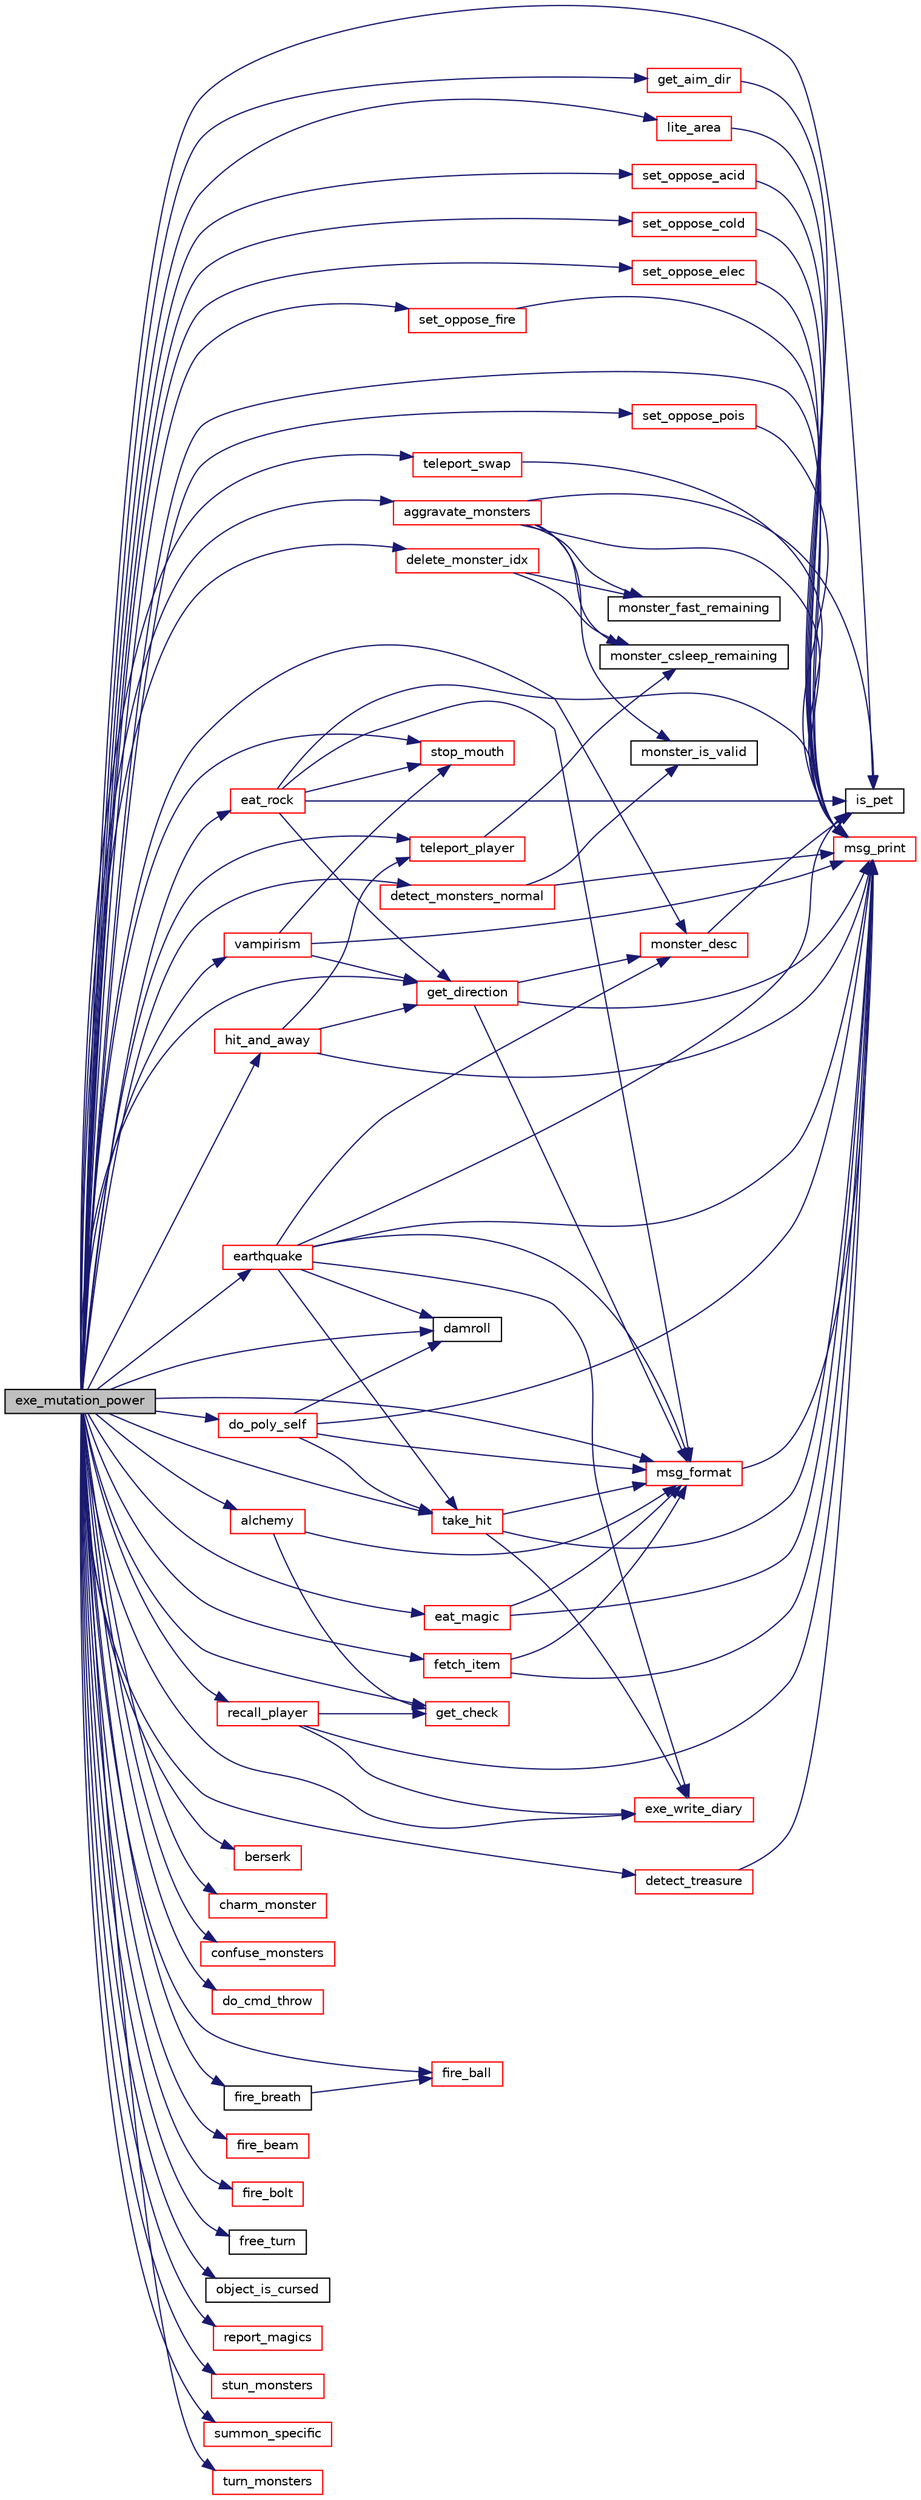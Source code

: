 digraph "exe_mutation_power"
{
 // LATEX_PDF_SIZE
  edge [fontname="Helvetica",fontsize="10",labelfontname="Helvetica",labelfontsize="10"];
  node [fontname="Helvetica",fontsize="10",shape=record];
  rankdir="LR";
  Node1 [label="exe_mutation_power",height=0.2,width=0.4,color="black", fillcolor="grey75", style="filled", fontcolor="black",tooltip="突然変異のレイシャル効果実装"];
  Node1 -> Node2 [color="midnightblue",fontsize="10",style="solid",fontname="Helvetica"];
  Node2 [label="aggravate_monsters",height=0.2,width=0.4,color="red", fillcolor="white", style="filled",URL="$spells-sight_8cpp.html#a38649e896637efab6c1c96d71f870948",tooltip="視界内モンスターを怒らせる処理 / Wake up all monsters, and speed up \"los\" monsters."];
  Node2 -> Node3 [color="midnightblue",fontsize="10",style="solid",fontname="Helvetica"];
  Node3 [label="is_pet",height=0.2,width=0.4,color="black", fillcolor="white", style="filled",URL="$monster-info_8cpp.html#aebc46d6af07e1e52621a83abf6eb4a62",tooltip=" "];
  Node2 -> Node4 [color="midnightblue",fontsize="10",style="solid",fontname="Helvetica"];
  Node4 [label="monster_csleep_remaining",height=0.2,width=0.4,color="black", fillcolor="white", style="filled",URL="$monster-status_8cpp.html#ab13b269031a5b7b139713c537bbfe706",tooltip=" "];
  Node2 -> Node5 [color="midnightblue",fontsize="10",style="solid",fontname="Helvetica"];
  Node5 [label="monster_fast_remaining",height=0.2,width=0.4,color="black", fillcolor="white", style="filled",URL="$monster-status_8cpp.html#a6aef132d11ecd821ee1c1ddb63fd6081",tooltip=" "];
  Node2 -> Node6 [color="midnightblue",fontsize="10",style="solid",fontname="Helvetica"];
  Node6 [label="monster_is_valid",height=0.2,width=0.4,color="black", fillcolor="white", style="filled",URL="$monster-status_8cpp.html#a0f7201c5a9c7997732968dbdd75a5066",tooltip=" "];
  Node2 -> Node7 [color="midnightblue",fontsize="10",style="solid",fontname="Helvetica"];
  Node7 [label="msg_print",height=0.2,width=0.4,color="red", fillcolor="white", style="filled",URL="$display-messages_8cpp.html#a826c4e655c4e825175fc7e78d22d6f8f",tooltip="@briefOutput a message to the top line of the screen."];
  Node1 -> Node1890 [color="midnightblue",fontsize="10",style="solid",fontname="Helvetica"];
  Node1890 [label="alchemy",height=0.2,width=0.4,color="red", fillcolor="white", style="filled",URL="$spells-sorcery_8cpp.html#a6cdb24d97057728bc1fa0484c8dfb77d",tooltip="アイテムの価値に応じた錬金術処理 / Turns an object into gold, gain some of its value in a shop"];
  Node1890 -> Node736 [color="midnightblue",fontsize="10",style="solid",fontname="Helvetica"];
  Node736 [label="get_check",height=0.2,width=0.4,color="red", fillcolor="white", style="filled",URL="$asking-player_8cpp.html#aa4ba425d5e56a3b73b8b4fab36ae998f",tooltip=" "];
  Node1890 -> Node395 [color="midnightblue",fontsize="10",style="solid",fontname="Helvetica"];
  Node395 [label="msg_format",height=0.2,width=0.4,color="red", fillcolor="white", style="filled",URL="$display-messages_8cpp.html#a6ed9d22f518e08be86392d6b59fe1e95",tooltip=" "];
  Node395 -> Node7 [color="midnightblue",fontsize="10",style="solid",fontname="Helvetica"];
  Node1 -> Node1713 [color="midnightblue",fontsize="10",style="solid",fontname="Helvetica"];
  Node1713 [label="berserk",height=0.2,width=0.4,color="red", fillcolor="white", style="filled",URL="$spells-status_8cpp.html#aae9a0980e97bd173f6040909d6e66097",tooltip=" "];
  Node1 -> Node1893 [color="midnightblue",fontsize="10",style="solid",fontname="Helvetica"];
  Node1893 [label="charm_monster",height=0.2,width=0.4,color="red", fillcolor="white", style="filled",URL="$spells-charm_8cpp.html#a89710b267e0fabc8eee195e43b726c7e",tooltip="チャーム・モンスター(1体)"];
  Node1 -> Node1771 [color="midnightblue",fontsize="10",style="solid",fontname="Helvetica"];
  Node1771 [label="confuse_monsters",height=0.2,width=0.4,color="red", fillcolor="white", style="filled",URL="$spells-sight_8cpp.html#a91d8f0ee8b930d75a0856fbb1be6b08e",tooltip="パニック・モンスター効果(プレイヤー視界範囲内) / Confuse monsters"];
  Node1 -> Node314 [color="midnightblue",fontsize="10",style="solid",fontname="Helvetica"];
  Node314 [label="damroll",height=0.2,width=0.4,color="black", fillcolor="white", style="filled",URL="$z-rand_8cpp.html#ab6e70da7e57e1a2b64363b1f94f1284e",tooltip=" "];
  Node1 -> Node843 [color="midnightblue",fontsize="10",style="solid",fontname="Helvetica"];
  Node843 [label="delete_monster_idx",height=0.2,width=0.4,color="red", fillcolor="white", style="filled",URL="$monster-remover_8cpp.html#ac8b891780a86e2dfe2ef96bed8a9684d",tooltip="モンスター配列からモンスターを消去する / Delete a monster by index."];
  Node843 -> Node4 [color="midnightblue",fontsize="10",style="solid",fontname="Helvetica"];
  Node843 -> Node5 [color="midnightblue",fontsize="10",style="solid",fontname="Helvetica"];
  Node1 -> Node1635 [color="midnightblue",fontsize="10",style="solid",fontname="Helvetica"];
  Node1635 [label="detect_monsters_normal",height=0.2,width=0.4,color="red", fillcolor="white", style="filled",URL="$spells-detection_8cpp.html#ae2bce83dafe11d685dbec1ff1cc06a11",tooltip="一般のモンスターを感知する / Detect all \"normal\" monsters on the current panel"];
  Node1635 -> Node6 [color="midnightblue",fontsize="10",style="solid",fontname="Helvetica"];
  Node1635 -> Node7 [color="midnightblue",fontsize="10",style="solid",fontname="Helvetica"];
  Node1 -> Node1642 [color="midnightblue",fontsize="10",style="solid",fontname="Helvetica"];
  Node1642 [label="detect_treasure",height=0.2,width=0.4,color="red", fillcolor="white", style="filled",URL="$spells-detection_8cpp.html#aa71f9caef58a5843c72a78e6bd5d3644",tooltip="プレイヤー周辺の地形財宝を感知する / Detect any treasure on the current panel"];
  Node1642 -> Node7 [color="midnightblue",fontsize="10",style="solid",fontname="Helvetica"];
  Node1 -> Node1831 [color="midnightblue",fontsize="10",style="solid",fontname="Helvetica"];
  Node1831 [label="do_cmd_throw",height=0.2,width=0.4,color="red", fillcolor="white", style="filled",URL="$cmd-throw_8cpp.html#ad5a2694d677c498bbc88091785b50605",tooltip="投射処理メインルーチン / Throw an object from the pack or floor."];
  Node1 -> Node1043 [color="midnightblue",fontsize="10",style="solid",fontname="Helvetica"];
  Node1043 [label="do_poly_self",height=0.2,width=0.4,color="red", fillcolor="white", style="filled",URL="$shape-changer_8cpp.html#af84e97990b1c8085f7c334b2b4b13f42",tooltip=" "];
  Node1043 -> Node314 [color="midnightblue",fontsize="10",style="solid",fontname="Helvetica"];
  Node1043 -> Node395 [color="midnightblue",fontsize="10",style="solid",fontname="Helvetica"];
  Node1043 -> Node7 [color="midnightblue",fontsize="10",style="solid",fontname="Helvetica"];
  Node1043 -> Node860 [color="midnightblue",fontsize="10",style="solid",fontname="Helvetica"];
  Node860 [label="take_hit",height=0.2,width=0.4,color="red", fillcolor="white", style="filled",URL="$player-damage_8cpp.html#a2156a4943ea756a2fdab62f5ad9fa689",tooltip=" "];
  Node860 -> Node648 [color="midnightblue",fontsize="10",style="solid",fontname="Helvetica"];
  Node648 [label="exe_write_diary",height=0.2,width=0.4,color="red", fillcolor="white", style="filled",URL="$write-diary_8cpp.html#a22a7081309e37aa6eed6270bae811b79",tooltip="日記にメッセージを追加する / Take note to the diary."];
  Node860 -> Node395 [color="midnightblue",fontsize="10",style="solid",fontname="Helvetica"];
  Node860 -> Node7 [color="midnightblue",fontsize="10",style="solid",fontname="Helvetica"];
  Node1 -> Node838 [color="midnightblue",fontsize="10",style="solid",fontname="Helvetica"];
  Node838 [label="earthquake",height=0.2,width=0.4,color="red", fillcolor="white", style="filled",URL="$earthquake_8cpp.html#a4a15dee61fb87d5626fe62976ce85be2",tooltip="地震処理 Induce an \"earthquake\" of the given radius at the given location."];
  Node838 -> Node314 [color="midnightblue",fontsize="10",style="solid",fontname="Helvetica"];
  Node838 -> Node648 [color="midnightblue",fontsize="10",style="solid",fontname="Helvetica"];
  Node838 -> Node3 [color="midnightblue",fontsize="10",style="solid",fontname="Helvetica"];
  Node838 -> Node471 [color="midnightblue",fontsize="10",style="solid",fontname="Helvetica"];
  Node471 [label="monster_desc",height=0.2,width=0.4,color="red", fillcolor="white", style="filled",URL="$monster-describer_8cpp.html#a14a84921133374dd6cd2b6ead8c1bc51",tooltip="モンスターの呼称を作成する / Build a string describing a monster in some way."];
  Node471 -> Node3 [color="midnightblue",fontsize="10",style="solid",fontname="Helvetica"];
  Node838 -> Node395 [color="midnightblue",fontsize="10",style="solid",fontname="Helvetica"];
  Node838 -> Node7 [color="midnightblue",fontsize="10",style="solid",fontname="Helvetica"];
  Node838 -> Node860 [color="midnightblue",fontsize="10",style="solid",fontname="Helvetica"];
  Node1 -> Node2025 [color="midnightblue",fontsize="10",style="solid",fontname="Helvetica"];
  Node2025 [label="eat_magic",height=0.2,width=0.4,color="red", fillcolor="white", style="filled",URL="$mind-mage_8cpp.html#aa5ccfdbf3aa06956f929153e9aa24790",tooltip="魔力喰い処理"];
  Node2025 -> Node395 [color="midnightblue",fontsize="10",style="solid",fontname="Helvetica"];
  Node2025 -> Node7 [color="midnightblue",fontsize="10",style="solid",fontname="Helvetica"];
  Node1 -> Node2027 [color="midnightblue",fontsize="10",style="solid",fontname="Helvetica"];
  Node2027 [label="eat_rock",height=0.2,width=0.4,color="red", fillcolor="white", style="filled",URL="$mutation-techniques_8cpp.html#a3e245c95b31e183f9b215fd4f91b88d9",tooltip="突然変異でのみ得ることができる特殊能力処理"];
  Node2027 -> Node1864 [color="midnightblue",fontsize="10",style="solid",fontname="Helvetica"];
  Node1864 [label="get_direction",height=0.2,width=0.4,color="red", fillcolor="white", style="filled",URL="$target-getter_8cpp.html#ac0f7cfda9cc6ea4a0386cac0745b2273",tooltip=" "];
  Node1864 -> Node471 [color="midnightblue",fontsize="10",style="solid",fontname="Helvetica"];
  Node1864 -> Node395 [color="midnightblue",fontsize="10",style="solid",fontname="Helvetica"];
  Node1864 -> Node7 [color="midnightblue",fontsize="10",style="solid",fontname="Helvetica"];
  Node2027 -> Node3 [color="midnightblue",fontsize="10",style="solid",fontname="Helvetica"];
  Node2027 -> Node395 [color="midnightblue",fontsize="10",style="solid",fontname="Helvetica"];
  Node2027 -> Node7 [color="midnightblue",fontsize="10",style="solid",fontname="Helvetica"];
  Node2027 -> Node2028 [color="midnightblue",fontsize="10",style="solid",fontname="Helvetica"];
  Node2028 [label="stop_mouth",height=0.2,width=0.4,color="red", fillcolor="white", style="filled",URL="$player-status_8cpp.html#ade8a430aa0b3212b3e8c057a4d05943f",tooltip="口を使う継続的な処理を中断する"];
  Node1 -> Node648 [color="midnightblue",fontsize="10",style="solid",fontname="Helvetica"];
  Node1 -> Node1897 [color="midnightblue",fontsize="10",style="solid",fontname="Helvetica"];
  Node1897 [label="fetch_item",height=0.2,width=0.4,color="red", fillcolor="white", style="filled",URL="$spells-fetcher_8cpp.html#a511a98f348296163f1a0bdfd6b9bae3b",tooltip="アイテム引き寄せ処理 / Fetch an item (teleport it right underneath the caster)"];
  Node1897 -> Node395 [color="midnightblue",fontsize="10",style="solid",fontname="Helvetica"];
  Node1897 -> Node7 [color="midnightblue",fontsize="10",style="solid",fontname="Helvetica"];
  Node1 -> Node974 [color="midnightblue",fontsize="10",style="solid",fontname="Helvetica"];
  Node974 [label="fire_ball",height=0.2,width=0.4,color="red", fillcolor="white", style="filled",URL="$spells-launcher_8cpp.html#a9c5b6430a190c4d961f6017a483fdcf2",tooltip="ボール系スペルの発動 / Cast a ball spell"];
  Node1 -> Node977 [color="midnightblue",fontsize="10",style="solid",fontname="Helvetica"];
  Node977 [label="fire_beam",height=0.2,width=0.4,color="red", fillcolor="white", style="filled",URL="$spells-launcher_8cpp.html#a668ad35122f82691e97074533dbc8b5c",tooltip="ビーム系スペルの発動 / Cast a beam spell."];
  Node1 -> Node1644 [color="midnightblue",fontsize="10",style="solid",fontname="Helvetica"];
  Node1644 [label="fire_bolt",height=0.2,width=0.4,color="red", fillcolor="white", style="filled",URL="$spells-launcher_8cpp.html#a9a380a888575bc7482cf32a7ec133778",tooltip="ボルト系スペルの発動 / Cast a bolt spell."];
  Node1 -> Node2029 [color="midnightblue",fontsize="10",style="solid",fontname="Helvetica"];
  Node2029 [label="fire_breath",height=0.2,width=0.4,color="black", fillcolor="white", style="filled",URL="$spells-launcher_8cpp.html#a27e010ab89af1e3d7baaa7df152a2692",tooltip="ブレス系スペルの発動 / Cast a breath spell"];
  Node2029 -> Node974 [color="midnightblue",fontsize="10",style="solid",fontname="Helvetica"];
  Node1 -> Node775 [color="midnightblue",fontsize="10",style="solid",fontname="Helvetica"];
  Node775 [label="free_turn",height=0.2,width=0.4,color="black", fillcolor="white", style="filled",URL="$player-status_8cpp.html#a66e3d8439c969c25980516bbf58c5cad",tooltip=" "];
  Node1 -> Node978 [color="midnightblue",fontsize="10",style="solid",fontname="Helvetica"];
  Node978 [label="get_aim_dir",height=0.2,width=0.4,color="red", fillcolor="white", style="filled",URL="$target-getter_8cpp.html#a5efdb5caced3e95405ab037368629942",tooltip=" "];
  Node978 -> Node7 [color="midnightblue",fontsize="10",style="solid",fontname="Helvetica"];
  Node1 -> Node736 [color="midnightblue",fontsize="10",style="solid",fontname="Helvetica"];
  Node1 -> Node1864 [color="midnightblue",fontsize="10",style="solid",fontname="Helvetica"];
  Node1 -> Node2030 [color="midnightblue",fontsize="10",style="solid",fontname="Helvetica"];
  Node2030 [label="hit_and_away",height=0.2,width=0.4,color="red", fillcolor="white", style="filled",URL="$mind-warrior_8cpp.html#afc4f182d772ec45fd47cf9a74e7fe12c",tooltip="戦士と盗賊における、ヒット＆アウェイのレイシャルパワー/突然変異"];
  Node2030 -> Node1864 [color="midnightblue",fontsize="10",style="solid",fontname="Helvetica"];
  Node2030 -> Node7 [color="midnightblue",fontsize="10",style="solid",fontname="Helvetica"];
  Node2030 -> Node964 [color="midnightblue",fontsize="10",style="solid",fontname="Helvetica"];
  Node964 [label="teleport_player",height=0.2,width=0.4,color="red", fillcolor="white", style="filled",URL="$spells-teleport_8cpp.html#ab7dc77e5dccd8357b2058d9bcd352cde",tooltip="プレイヤーのテレポート処理メインルーチン"];
  Node964 -> Node4 [color="midnightblue",fontsize="10",style="solid",fontname="Helvetica"];
  Node1 -> Node3 [color="midnightblue",fontsize="10",style="solid",fontname="Helvetica"];
  Node1 -> Node1658 [color="midnightblue",fontsize="10",style="solid",fontname="Helvetica"];
  Node1658 [label="lite_area",height=0.2,width=0.4,color="red", fillcolor="white", style="filled",URL="$spells-lite_8cpp.html#a78cee093a3c7190cac79b36c36e200fc",tooltip="プレイヤー位置を中心にLITE_WEAK属性を通じた照明処理を行う / Hack – call light around the player Affect all monsters in the pr..."];
  Node1658 -> Node7 [color="midnightblue",fontsize="10",style="solid",fontname="Helvetica"];
  Node1 -> Node471 [color="midnightblue",fontsize="10",style="solid",fontname="Helvetica"];
  Node1 -> Node395 [color="midnightblue",fontsize="10",style="solid",fontname="Helvetica"];
  Node1 -> Node7 [color="midnightblue",fontsize="10",style="solid",fontname="Helvetica"];
  Node1 -> Node109 [color="midnightblue",fontsize="10",style="solid",fontname="Helvetica"];
  Node109 [label="object_is_cursed",height=0.2,width=0.4,color="black", fillcolor="white", style="filled",URL="$hook-checker_8cpp.html#ab645f4fa85a5f1c4f88497c0f98911d9",tooltip=" "];
  Node1 -> Node1667 [color="midnightblue",fontsize="10",style="solid",fontname="Helvetica"];
  Node1667 [label="recall_player",height=0.2,width=0.4,color="red", fillcolor="white", style="filled",URL="$spells-world_8cpp.html#acd1bf8acf03f4392bc78f8c170a23bc7",tooltip="プレイヤーの帰還発動及び中止処理 / Recall the player to town or dungeon"];
  Node1667 -> Node648 [color="midnightblue",fontsize="10",style="solid",fontname="Helvetica"];
  Node1667 -> Node736 [color="midnightblue",fontsize="10",style="solid",fontname="Helvetica"];
  Node1667 -> Node7 [color="midnightblue",fontsize="10",style="solid",fontname="Helvetica"];
  Node1 -> Node2031 [color="midnightblue",fontsize="10",style="solid",fontname="Helvetica"];
  Node2031 [label="report_magics",height=0.2,width=0.4,color="red", fillcolor="white", style="filled",URL="$self-info_8cpp.html#ac4b7b403270859db1758a62bd4fae283",tooltip="現在の一時的効果一覧を返す / Report all currently active magical effects."];
  Node1 -> Node1670 [color="midnightblue",fontsize="10",style="solid",fontname="Helvetica"];
  Node1670 [label="set_oppose_acid",height=0.2,width=0.4,color="red", fillcolor="white", style="filled",URL="$element-resistance_8cpp.html#acb07baa4e9331416f075d1dcb65c419b",tooltip="一時的酸耐性の継続時間をセットする / Set \"oppose_acid\", notice observable changes"];
  Node1670 -> Node7 [color="midnightblue",fontsize="10",style="solid",fontname="Helvetica"];
  Node1 -> Node1671 [color="midnightblue",fontsize="10",style="solid",fontname="Helvetica"];
  Node1671 [label="set_oppose_cold",height=0.2,width=0.4,color="red", fillcolor="white", style="filled",URL="$element-resistance_8cpp.html#a4aedfbfb30de8af7f62ac69c8bd30715",tooltip="一時的冷気耐性の継続時間をセットする / Set \"oppose_cold\", notice observable changes"];
  Node1671 -> Node7 [color="midnightblue",fontsize="10",style="solid",fontname="Helvetica"];
  Node1 -> Node1672 [color="midnightblue",fontsize="10",style="solid",fontname="Helvetica"];
  Node1672 [label="set_oppose_elec",height=0.2,width=0.4,color="red", fillcolor="white", style="filled",URL="$element-resistance_8cpp.html#a230aa74615595b7d62b452d78397c5b9",tooltip="一時的電撃耐性の継続時間をセットする / Set \"oppose_elec\", notice observable changes"];
  Node1672 -> Node7 [color="midnightblue",fontsize="10",style="solid",fontname="Helvetica"];
  Node1 -> Node1673 [color="midnightblue",fontsize="10",style="solid",fontname="Helvetica"];
  Node1673 [label="set_oppose_fire",height=0.2,width=0.4,color="red", fillcolor="white", style="filled",URL="$element-resistance_8cpp.html#ae8333840ce64c42c444857fdd00b4dd2",tooltip="一時的火炎耐性の継続時間をセットする / Set \"oppose_fire\", notice observable changes"];
  Node1673 -> Node7 [color="midnightblue",fontsize="10",style="solid",fontname="Helvetica"];
  Node1 -> Node1761 [color="midnightblue",fontsize="10",style="solid",fontname="Helvetica"];
  Node1761 [label="set_oppose_pois",height=0.2,width=0.4,color="red", fillcolor="white", style="filled",URL="$element-resistance_8cpp.html#a1931c2c7f031edea14439c6ca1f3be83",tooltip="一時的毒耐性の継続時間をセットする / Set \"oppose_pois\", notice observable changes"];
  Node1761 -> Node7 [color="midnightblue",fontsize="10",style="solid",fontname="Helvetica"];
  Node1 -> Node2028 [color="midnightblue",fontsize="10",style="solid",fontname="Helvetica"];
  Node1 -> Node1785 [color="midnightblue",fontsize="10",style="solid",fontname="Helvetica"];
  Node1785 [label="stun_monsters",height=0.2,width=0.4,color="red", fillcolor="white", style="filled",URL="$spells-sight_8cpp.html#a06bd681cdb9bd896efbea96a23f7da10",tooltip="モンスター朦朧効果(プレイヤー視界範囲内) / Stun monsters"];
  Node1 -> Node827 [color="midnightblue",fontsize="10",style="solid",fontname="Helvetica"];
  Node827 [label="summon_specific",height=0.2,width=0.4,color="red", fillcolor="white", style="filled",URL="$monster-summon_8cpp.html#a6e66d06ca9502871c59a2a58c15708e5",tooltip="モンスターを召喚により配置する / Place a monster (of the specified \"type\") near the given location."];
  Node1 -> Node860 [color="midnightblue",fontsize="10",style="solid",fontname="Helvetica"];
  Node1 -> Node964 [color="midnightblue",fontsize="10",style="solid",fontname="Helvetica"];
  Node1 -> Node1916 [color="midnightblue",fontsize="10",style="solid",fontname="Helvetica"];
  Node1916 [label="teleport_swap",height=0.2,width=0.4,color="red", fillcolor="white", style="filled",URL="$spells-teleport_8cpp.html#a4dd12f4ef95f06f81b067771b43a1158",tooltip="テレポート魔法全般"];
  Node1916 -> Node7 [color="midnightblue",fontsize="10",style="solid",fontname="Helvetica"];
  Node1 -> Node1787 [color="midnightblue",fontsize="10",style="solid",fontname="Helvetica"];
  Node1787 [label="turn_monsters",height=0.2,width=0.4,color="red", fillcolor="white", style="filled",URL="$spells-sight_8cpp.html#a3371472da5a4188ef4aeda1da69ef891",tooltip="全モンスター退散効果(プレイヤー視界範囲内) / Turn everyone"];
  Node1 -> Node2033 [color="midnightblue",fontsize="10",style="solid",fontname="Helvetica"];
  Node2033 [label="vampirism",height=0.2,width=0.4,color="red", fillcolor="white", style="filled",URL="$racial-vampire_8cpp.html#a3acf6d0e158e8fa5e650b39fc80b3ab2",tooltip=" "];
  Node2033 -> Node1864 [color="midnightblue",fontsize="10",style="solid",fontname="Helvetica"];
  Node2033 -> Node7 [color="midnightblue",fontsize="10",style="solid",fontname="Helvetica"];
  Node2033 -> Node2028 [color="midnightblue",fontsize="10",style="solid",fontname="Helvetica"];
}
